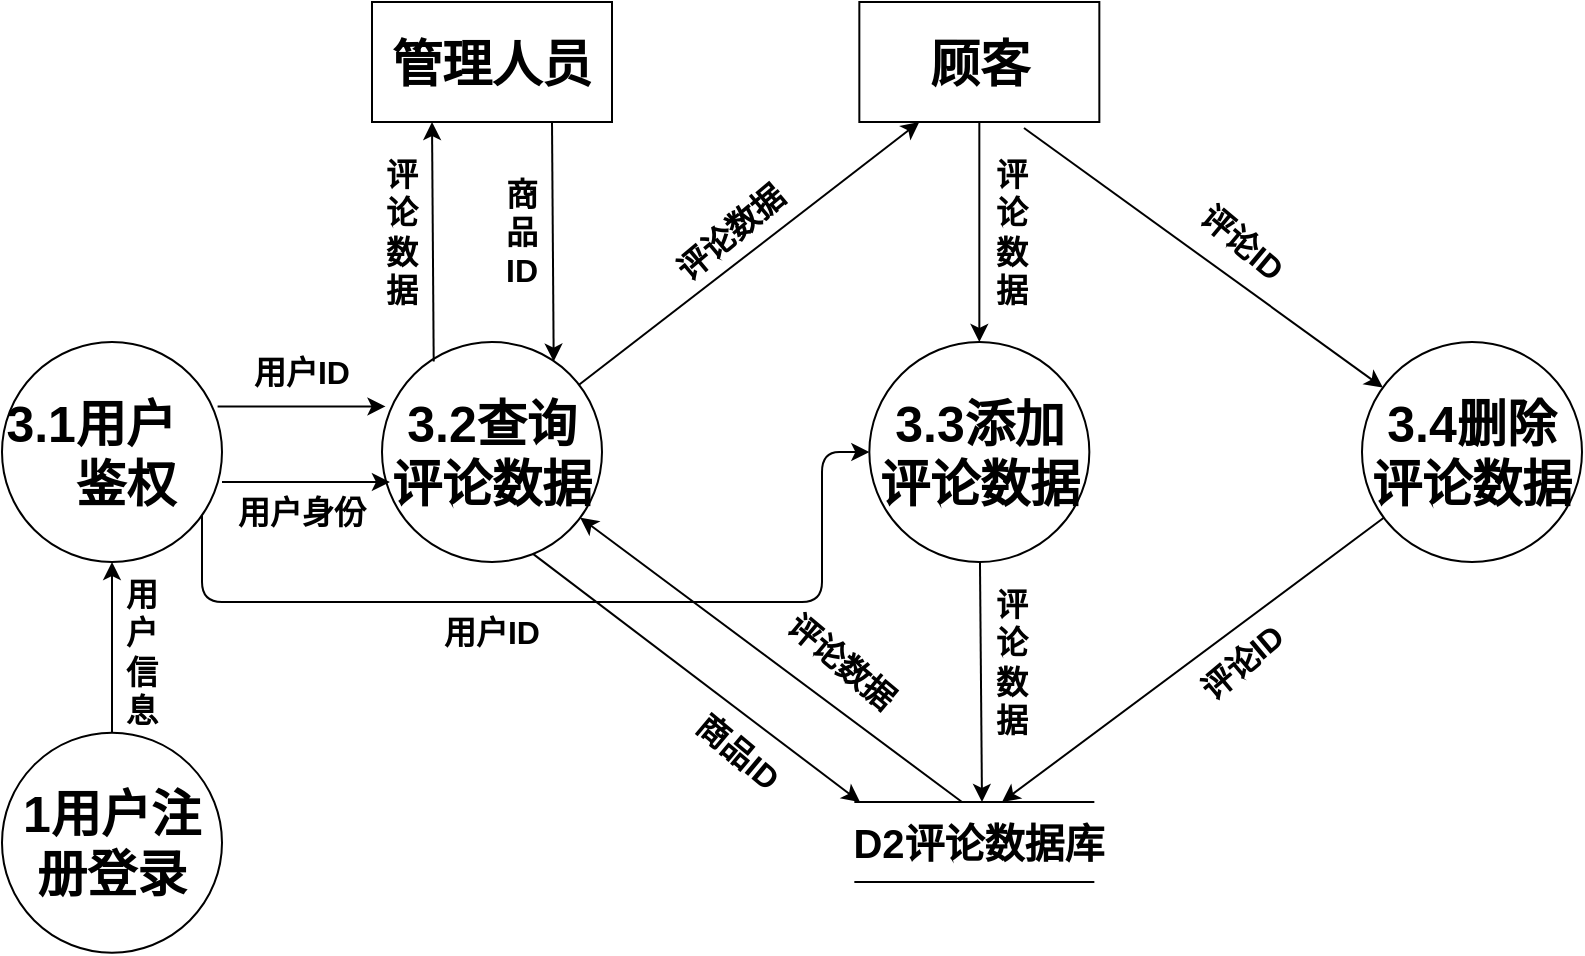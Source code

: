 <mxfile version="13.6.2" type="device"><diagram id="G8M6x4QPLyZoHDtzJJpL" name="第 1 页"><mxGraphModel dx="2315" dy="640" grid="1" gridSize="10" guides="1" tooltips="1" connect="1" arrows="1" fold="1" page="1" pageScale="1" pageWidth="827" pageHeight="1169" math="0" shadow="0"><root><mxCell id="0"/><mxCell id="1" parent="0"/><mxCell id="tdrWZv2yi1NdL6CRGTnh-2" value="&lt;font style=&quot;font-size: 25px&quot;&gt;&lt;b&gt;管理人员&lt;/b&gt;&lt;/font&gt;" style="rounded=0;whiteSpace=wrap;html=1;" vertex="1" parent="1"><mxGeometry x="-5" y="110.0" width="120" height="60" as="geometry"/></mxCell><mxCell id="tdrWZv2yi1NdL6CRGTnh-3" value="&lt;font style=&quot;font-size: 25px&quot;&gt;&lt;b&gt;顾客&lt;/b&gt;&lt;/font&gt;" style="rounded=0;whiteSpace=wrap;html=1;" vertex="1" parent="1"><mxGeometry x="238.67" y="110" width="120" height="60" as="geometry"/></mxCell><mxCell id="tdrWZv2yi1NdL6CRGTnh-4" value="" style="endArrow=none;html=1;" edge="1" parent="1"><mxGeometry width="50" height="50" relative="1" as="geometry"><mxPoint x="236.17" y="510" as="sourcePoint"/><mxPoint x="356.17" y="510" as="targetPoint"/></mxGeometry></mxCell><mxCell id="tdrWZv2yi1NdL6CRGTnh-5" value="" style="endArrow=none;html=1;" edge="1" parent="1"><mxGeometry width="50" height="50" relative="1" as="geometry"><mxPoint x="236.17" y="550.0" as="sourcePoint"/><mxPoint x="356.17" y="550.0" as="targetPoint"/></mxGeometry></mxCell><mxCell id="tdrWZv2yi1NdL6CRGTnh-6" value="&lt;font size=&quot;1&quot;&gt;&lt;b style=&quot;font-size: 20px&quot;&gt;D2评论数据库&lt;/b&gt;&lt;/font&gt;" style="text;html=1;strokeColor=none;fillColor=none;align=center;verticalAlign=middle;whiteSpace=wrap;rounded=0;" vertex="1" parent="1"><mxGeometry x="231.17" y="520.34" width="135" height="20" as="geometry"/></mxCell><mxCell id="tdrWZv2yi1NdL6CRGTnh-7" value="&lt;font style=&quot;font-size: 25px&quot;&gt;&lt;b&gt;3.2查询评论数据&lt;/b&gt;&lt;/font&gt;" style="ellipse;whiteSpace=wrap;html=1;aspect=fixed;" vertex="1" parent="1"><mxGeometry y="280" width="110" height="110" as="geometry"/></mxCell><mxCell id="tdrWZv2yi1NdL6CRGTnh-8" value="&lt;span style=&quot;font-size: 25px&quot;&gt;&lt;b&gt;3.4删除评论数据&lt;/b&gt;&lt;/span&gt;" style="ellipse;whiteSpace=wrap;html=1;aspect=fixed;" vertex="1" parent="1"><mxGeometry x="490" y="280" width="110" height="110" as="geometry"/></mxCell><mxCell id="tdrWZv2yi1NdL6CRGTnh-40" value="&lt;span style=&quot;font-size: 25px&quot;&gt;&lt;b&gt;3.3添加评论数据&lt;/b&gt;&lt;/span&gt;" style="ellipse;whiteSpace=wrap;html=1;aspect=fixed;" vertex="1" parent="1"><mxGeometry x="243.67" y="280" width="110" height="110" as="geometry"/></mxCell><mxCell id="tdrWZv2yi1NdL6CRGTnh-41" value="" style="endArrow=classic;html=1;" edge="1" parent="1" source="tdrWZv2yi1NdL6CRGTnh-3" target="tdrWZv2yi1NdL6CRGTnh-40"><mxGeometry width="50" height="50" relative="1" as="geometry"><mxPoint x="390" y="400" as="sourcePoint"/><mxPoint x="440" y="350" as="targetPoint"/></mxGeometry></mxCell><mxCell id="tdrWZv2yi1NdL6CRGTnh-43" value="" style="endArrow=classic;html=1;" edge="1" parent="1" source="tdrWZv2yi1NdL6CRGTnh-8"><mxGeometry width="50" height="50" relative="1" as="geometry"><mxPoint x="440" y="350" as="sourcePoint"/><mxPoint x="310" y="510" as="targetPoint"/></mxGeometry></mxCell><mxCell id="tdrWZv2yi1NdL6CRGTnh-44" value="" style="endArrow=classic;html=1;" edge="1" parent="1" source="tdrWZv2yi1NdL6CRGTnh-40"><mxGeometry width="50" height="50" relative="1" as="geometry"><mxPoint x="440" y="350" as="sourcePoint"/><mxPoint x="300" y="510" as="targetPoint"/></mxGeometry></mxCell><mxCell id="tdrWZv2yi1NdL6CRGTnh-45" value="" style="endArrow=classic;html=1;" edge="1" parent="1" target="tdrWZv2yi1NdL6CRGTnh-7"><mxGeometry width="50" height="50" relative="1" as="geometry"><mxPoint x="290" y="510" as="sourcePoint"/><mxPoint x="440" y="350" as="targetPoint"/></mxGeometry></mxCell><mxCell id="tdrWZv2yi1NdL6CRGTnh-46" value="" style="endArrow=classic;html=1;exitX=0.686;exitY=1.05;exitDx=0;exitDy=0;exitPerimeter=0;" edge="1" parent="1" source="tdrWZv2yi1NdL6CRGTnh-3" target="tdrWZv2yi1NdL6CRGTnh-8"><mxGeometry width="50" height="50" relative="1" as="geometry"><mxPoint x="390" y="400" as="sourcePoint"/><mxPoint x="440" y="350" as="targetPoint"/></mxGeometry></mxCell><mxCell id="tdrWZv2yi1NdL6CRGTnh-47" value="" style="endArrow=classic;html=1;entryX=0.25;entryY=1;entryDx=0;entryDy=0;" edge="1" parent="1" source="tdrWZv2yi1NdL6CRGTnh-7" target="tdrWZv2yi1NdL6CRGTnh-3"><mxGeometry width="50" height="50" relative="1" as="geometry"><mxPoint x="440" y="350" as="sourcePoint"/><mxPoint x="282" y="170" as="targetPoint"/></mxGeometry></mxCell><mxCell id="tdrWZv2yi1NdL6CRGTnh-48" value="" style="endArrow=classic;html=1;entryX=0.25;entryY=1;entryDx=0;entryDy=0;exitX=0.235;exitY=0.089;exitDx=0;exitDy=0;exitPerimeter=0;" edge="1" parent="1" source="tdrWZv2yi1NdL6CRGTnh-7" target="tdrWZv2yi1NdL6CRGTnh-2"><mxGeometry width="50" height="50" relative="1" as="geometry"><mxPoint x="20" y="292" as="sourcePoint"/><mxPoint x="390" y="400" as="targetPoint"/></mxGeometry></mxCell><mxCell id="tdrWZv2yi1NdL6CRGTnh-49" value="&lt;font size=&quot;1&quot;&gt;&lt;b style=&quot;font-size: 16px&quot;&gt;评论数据&lt;/b&gt;&lt;/font&gt;" style="text;html=1;strokeColor=none;fillColor=none;align=center;verticalAlign=middle;whiteSpace=wrap;rounded=0;" vertex="1" parent="1"><mxGeometry y="200" width="20" height="50" as="geometry"/></mxCell><mxCell id="tdrWZv2yi1NdL6CRGTnh-50" value="&lt;font size=&quot;1&quot;&gt;&lt;b style=&quot;font-size: 16px&quot;&gt;评论数据&lt;/b&gt;&lt;/font&gt;" style="text;html=1;strokeColor=none;fillColor=none;align=center;verticalAlign=middle;whiteSpace=wrap;rounded=0;rotation=-40;" vertex="1" parent="1"><mxGeometry x="130" y="200" width="88.1" height="50" as="geometry"/></mxCell><mxCell id="tdrWZv2yi1NdL6CRGTnh-51" value="&lt;span style=&quot;font-size: 16px&quot;&gt;&lt;b&gt;评论ID&lt;/b&gt;&lt;/span&gt;" style="text;html=1;strokeColor=none;fillColor=none;align=center;verticalAlign=middle;whiteSpace=wrap;rounded=0;rotation=40;" vertex="1" parent="1"><mxGeometry x="360.52" y="220" width="138.96" height="20" as="geometry"/></mxCell><mxCell id="tdrWZv2yi1NdL6CRGTnh-52" value="&lt;font size=&quot;1&quot;&gt;&lt;b style=&quot;font-size: 16px&quot;&gt;评论数据&lt;/b&gt;&lt;/font&gt;" style="text;html=1;strokeColor=none;fillColor=none;align=center;verticalAlign=middle;whiteSpace=wrap;rounded=0;rotation=0;" vertex="1" parent="1"><mxGeometry x="300" y="200" width="30" height="50" as="geometry"/></mxCell><mxCell id="tdrWZv2yi1NdL6CRGTnh-53" value="&lt;font size=&quot;1&quot;&gt;&lt;b style=&quot;font-size: 16px&quot;&gt;评论数据&lt;/b&gt;&lt;/font&gt;" style="text;html=1;strokeColor=none;fillColor=none;align=center;verticalAlign=middle;whiteSpace=wrap;rounded=0;rotation=40;" vertex="1" parent="1"><mxGeometry x="190.0" y="430" width="80" height="20" as="geometry"/></mxCell><mxCell id="tdrWZv2yi1NdL6CRGTnh-54" value="&lt;font size=&quot;1&quot;&gt;&lt;b style=&quot;font-size: 16px&quot;&gt;评论数据&lt;/b&gt;&lt;/font&gt;" style="text;html=1;strokeColor=none;fillColor=none;align=center;verticalAlign=middle;whiteSpace=wrap;rounded=0;rotation=0;" vertex="1" parent="1"><mxGeometry x="315" y="430" height="20" as="geometry"/></mxCell><mxCell id="tdrWZv2yi1NdL6CRGTnh-59" value="&lt;font size=&quot;1&quot;&gt;&lt;b style=&quot;font-size: 16px&quot;&gt;评论ID&lt;/b&gt;&lt;/font&gt;" style="text;html=1;strokeColor=none;fillColor=none;align=center;verticalAlign=middle;whiteSpace=wrap;rounded=0;rotation=-40;" vertex="1" parent="1"><mxGeometry x="390" y="430" width="80" height="20" as="geometry"/></mxCell><mxCell id="tdrWZv2yi1NdL6CRGTnh-61" value="" style="endArrow=classic;html=1;entryX=0.25;entryY=1;entryDx=0;entryDy=0;exitX=0.235;exitY=0.089;exitDx=0;exitDy=0;exitPerimeter=0;" edge="1" parent="1"><mxGeometry width="50" height="50" relative="1" as="geometry"><mxPoint x="85" y="170" as="sourcePoint"/><mxPoint x="85.85" y="289.79" as="targetPoint"/></mxGeometry></mxCell><mxCell id="tdrWZv2yi1NdL6CRGTnh-62" value="&lt;span style=&quot;font-size: 16px&quot;&gt;&lt;b&gt;商品ID&lt;/b&gt;&lt;/span&gt;" style="text;html=1;strokeColor=none;fillColor=none;align=center;verticalAlign=middle;whiteSpace=wrap;rounded=0;" vertex="1" parent="1"><mxGeometry x="60" y="200" width="20" height="50" as="geometry"/></mxCell><mxCell id="tdrWZv2yi1NdL6CRGTnh-63" value="" style="endArrow=classic;html=1;exitX=0.685;exitY=0.962;exitDx=0;exitDy=0;exitPerimeter=0;" edge="1" parent="1" source="tdrWZv2yi1NdL6CRGTnh-7"><mxGeometry width="50" height="50" relative="1" as="geometry"><mxPoint x="80" y="379" as="sourcePoint"/><mxPoint x="239" y="510" as="targetPoint"/></mxGeometry></mxCell><mxCell id="tdrWZv2yi1NdL6CRGTnh-64" value="&lt;font size=&quot;1&quot;&gt;&lt;b style=&quot;font-size: 16px&quot;&gt;商品ID&lt;/b&gt;&lt;/font&gt;" style="text;html=1;strokeColor=none;fillColor=none;align=center;verticalAlign=middle;whiteSpace=wrap;rounded=0;rotation=40;" vertex="1" parent="1"><mxGeometry x="138.1" y="475.34" width="80" height="20" as="geometry"/></mxCell><mxCell id="tdrWZv2yi1NdL6CRGTnh-66" value="&lt;font style=&quot;font-size: 25px&quot;&gt;&lt;b&gt;1用户注册登录&lt;/b&gt;&lt;/font&gt;" style="ellipse;whiteSpace=wrap;html=1;aspect=fixed;" vertex="1" parent="1"><mxGeometry x="-190" y="475.34" width="110" height="110" as="geometry"/></mxCell><mxCell id="tdrWZv2yi1NdL6CRGTnh-67" value="" style="endArrow=classic;html=1;" edge="1" parent="1" source="tdrWZv2yi1NdL6CRGTnh-66" target="tdrWZv2yi1NdL6CRGTnh-71"><mxGeometry width="50" height="50" relative="1" as="geometry"><mxPoint x="390" y="400" as="sourcePoint"/><mxPoint x="440" y="350" as="targetPoint"/></mxGeometry></mxCell><mxCell id="tdrWZv2yi1NdL6CRGTnh-68" value="&lt;span style=&quot;font-size: 16px&quot;&gt;&lt;b&gt;用户信息&lt;/b&gt;&lt;/span&gt;" style="text;html=1;strokeColor=none;fillColor=none;align=center;verticalAlign=middle;whiteSpace=wrap;rounded=0;" vertex="1" parent="1"><mxGeometry x="-130" y="410" width="20" height="50" as="geometry"/></mxCell><mxCell id="tdrWZv2yi1NdL6CRGTnh-71" value="&lt;font style=&quot;font-size: 25px&quot;&gt;&lt;b&gt;3.1用户&amp;nbsp; &amp;nbsp; &amp;nbsp; 鉴权&lt;/b&gt;&lt;/font&gt;" style="ellipse;whiteSpace=wrap;html=1;aspect=fixed;" vertex="1" parent="1"><mxGeometry x="-190" y="280" width="110" height="110" as="geometry"/></mxCell><mxCell id="tdrWZv2yi1NdL6CRGTnh-72" value="" style="endArrow=classic;html=1;entryX=0.016;entryY=0.293;entryDx=0;entryDy=0;entryPerimeter=0;exitX=0.98;exitY=0.293;exitDx=0;exitDy=0;exitPerimeter=0;" edge="1" parent="1" source="tdrWZv2yi1NdL6CRGTnh-71" target="tdrWZv2yi1NdL6CRGTnh-7"><mxGeometry width="50" height="50" relative="1" as="geometry"><mxPoint x="160" y="400" as="sourcePoint"/><mxPoint x="210" y="350" as="targetPoint"/></mxGeometry></mxCell><mxCell id="tdrWZv2yi1NdL6CRGTnh-73" value="&lt;span style=&quot;font-size: 16px&quot;&gt;&lt;b&gt;用户ID&lt;/b&gt;&lt;/span&gt;" style="text;html=1;strokeColor=none;fillColor=none;align=center;verticalAlign=middle;whiteSpace=wrap;rounded=0;" vertex="1" parent="1"><mxGeometry x="-80" y="280" width="80" height="30" as="geometry"/></mxCell><mxCell id="tdrWZv2yi1NdL6CRGTnh-74" value="" style="endArrow=classic;html=1;entryX=0.016;entryY=0.293;entryDx=0;entryDy=0;entryPerimeter=0;exitX=0.98;exitY=0.293;exitDx=0;exitDy=0;exitPerimeter=0;" edge="1" parent="1"><mxGeometry width="50" height="50" relative="1" as="geometry"><mxPoint x="-80.0" y="350" as="sourcePoint"/><mxPoint x="3.96" y="350" as="targetPoint"/></mxGeometry></mxCell><mxCell id="tdrWZv2yi1NdL6CRGTnh-76" value="&lt;span style=&quot;font-size: 16px&quot;&gt;&lt;b&gt;用户身份&lt;/b&gt;&lt;/span&gt;" style="text;html=1;strokeColor=none;fillColor=none;align=center;verticalAlign=middle;whiteSpace=wrap;rounded=0;" vertex="1" parent="1"><mxGeometry x="-80" y="350" width="80" height="30" as="geometry"/></mxCell><mxCell id="tdrWZv2yi1NdL6CRGTnh-78" value="" style="edgeStyle=segmentEdgeStyle;endArrow=classic;html=1;entryX=0;entryY=0.5;entryDx=0;entryDy=0;" edge="1" parent="1" source="tdrWZv2yi1NdL6CRGTnh-71" target="tdrWZv2yi1NdL6CRGTnh-40"><mxGeometry width="50" height="50" relative="1" as="geometry"><mxPoint x="170" y="380" as="sourcePoint"/><mxPoint x="220" y="330" as="targetPoint"/><Array as="points"><mxPoint x="-90" y="410"/><mxPoint x="220" y="410"/><mxPoint x="220" y="335"/></Array></mxGeometry></mxCell><mxCell id="tdrWZv2yi1NdL6CRGTnh-79" value="&lt;span style=&quot;font-size: 16px&quot;&gt;&lt;b&gt;用户ID&lt;/b&gt;&lt;/span&gt;" style="text;html=1;strokeColor=none;fillColor=none;align=center;verticalAlign=middle;whiteSpace=wrap;rounded=0;" vertex="1" parent="1"><mxGeometry x="15" y="410" width="80" height="30" as="geometry"/></mxCell></root></mxGraphModel></diagram></mxfile>